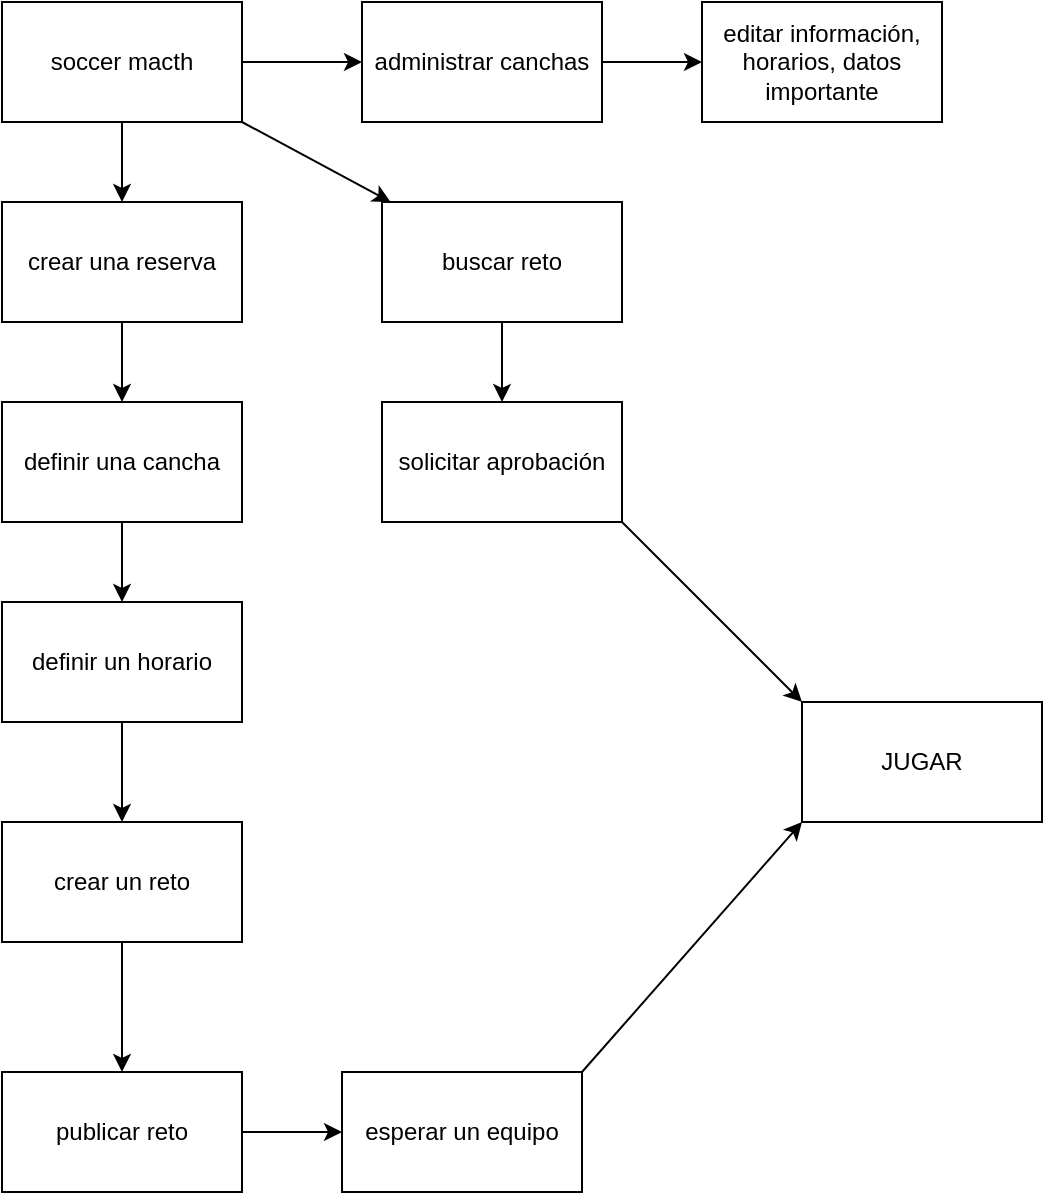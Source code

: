 <mxfile version="13.8.5" type="github">
  <diagram id="8cj-LIleG9wYIe3fzgSi" name="Page-1">
    <mxGraphModel dx="1422" dy="762" grid="1" gridSize="10" guides="1" tooltips="1" connect="1" arrows="1" fold="1" page="1" pageScale="1" pageWidth="827" pageHeight="1169" math="0" shadow="0">
      <root>
        <mxCell id="0" />
        <mxCell id="1" parent="0" />
        <mxCell id="NVVEnrGs9_rbamxWXhPe-9" value="" style="edgeStyle=orthogonalEdgeStyle;rounded=0;orthogonalLoop=1;jettySize=auto;html=1;" edge="1" parent="1" source="NVVEnrGs9_rbamxWXhPe-1" target="NVVEnrGs9_rbamxWXhPe-2">
          <mxGeometry relative="1" as="geometry" />
        </mxCell>
        <mxCell id="NVVEnrGs9_rbamxWXhPe-12" value="" style="edgeStyle=orthogonalEdgeStyle;rounded=0;orthogonalLoop=1;jettySize=auto;html=1;" edge="1" parent="1" source="NVVEnrGs9_rbamxWXhPe-1" target="NVVEnrGs9_rbamxWXhPe-3">
          <mxGeometry relative="1" as="geometry" />
        </mxCell>
        <mxCell id="NVVEnrGs9_rbamxWXhPe-1" value="soccer macth" style="rounded=0;whiteSpace=wrap;html=1;" vertex="1" parent="1">
          <mxGeometry x="50" y="20" width="120" height="60" as="geometry" />
        </mxCell>
        <mxCell id="NVVEnrGs9_rbamxWXhPe-10" value="" style="edgeStyle=orthogonalEdgeStyle;rounded=0;orthogonalLoop=1;jettySize=auto;html=1;" edge="1" parent="1" source="NVVEnrGs9_rbamxWXhPe-2" target="NVVEnrGs9_rbamxWXhPe-5">
          <mxGeometry relative="1" as="geometry" />
        </mxCell>
        <mxCell id="NVVEnrGs9_rbamxWXhPe-2" value="crear una reserva" style="rounded=0;whiteSpace=wrap;html=1;" vertex="1" parent="1">
          <mxGeometry x="50" y="120" width="120" height="60" as="geometry" />
        </mxCell>
        <mxCell id="NVVEnrGs9_rbamxWXhPe-13" value="" style="edgeStyle=orthogonalEdgeStyle;rounded=0;orthogonalLoop=1;jettySize=auto;html=1;" edge="1" parent="1" source="NVVEnrGs9_rbamxWXhPe-3" target="NVVEnrGs9_rbamxWXhPe-4">
          <mxGeometry relative="1" as="geometry" />
        </mxCell>
        <mxCell id="NVVEnrGs9_rbamxWXhPe-3" value="administrar canchas" style="rounded=0;whiteSpace=wrap;html=1;" vertex="1" parent="1">
          <mxGeometry x="230" y="20" width="120" height="60" as="geometry" />
        </mxCell>
        <mxCell id="NVVEnrGs9_rbamxWXhPe-4" value="editar información, horarios, datos importante" style="rounded=0;whiteSpace=wrap;html=1;" vertex="1" parent="1">
          <mxGeometry x="400" y="20" width="120" height="60" as="geometry" />
        </mxCell>
        <mxCell id="NVVEnrGs9_rbamxWXhPe-11" value="" style="edgeStyle=orthogonalEdgeStyle;rounded=0;orthogonalLoop=1;jettySize=auto;html=1;" edge="1" parent="1" source="NVVEnrGs9_rbamxWXhPe-5" target="NVVEnrGs9_rbamxWXhPe-7">
          <mxGeometry relative="1" as="geometry" />
        </mxCell>
        <mxCell id="NVVEnrGs9_rbamxWXhPe-5" value="definir una cancha" style="rounded=0;whiteSpace=wrap;html=1;" vertex="1" parent="1">
          <mxGeometry x="50" y="220" width="120" height="60" as="geometry" />
        </mxCell>
        <mxCell id="NVVEnrGs9_rbamxWXhPe-15" value="" style="edgeStyle=orthogonalEdgeStyle;rounded=0;orthogonalLoop=1;jettySize=auto;html=1;" edge="1" parent="1" source="NVVEnrGs9_rbamxWXhPe-7" target="NVVEnrGs9_rbamxWXhPe-14">
          <mxGeometry relative="1" as="geometry" />
        </mxCell>
        <mxCell id="NVVEnrGs9_rbamxWXhPe-7" value="definir un horario" style="rounded=0;whiteSpace=wrap;html=1;" vertex="1" parent="1">
          <mxGeometry x="50" y="320" width="120" height="60" as="geometry" />
        </mxCell>
        <mxCell id="NVVEnrGs9_rbamxWXhPe-19" value="" style="edgeStyle=orthogonalEdgeStyle;rounded=0;orthogonalLoop=1;jettySize=auto;html=1;" edge="1" parent="1" source="NVVEnrGs9_rbamxWXhPe-14" target="NVVEnrGs9_rbamxWXhPe-16">
          <mxGeometry relative="1" as="geometry" />
        </mxCell>
        <mxCell id="NVVEnrGs9_rbamxWXhPe-14" value="crear un reto" style="rounded=0;whiteSpace=wrap;html=1;" vertex="1" parent="1">
          <mxGeometry x="50" y="430" width="120" height="60" as="geometry" />
        </mxCell>
        <mxCell id="NVVEnrGs9_rbamxWXhPe-24" value="" style="edgeStyle=orthogonalEdgeStyle;rounded=0;orthogonalLoop=1;jettySize=auto;html=1;" edge="1" parent="1" source="NVVEnrGs9_rbamxWXhPe-16" target="NVVEnrGs9_rbamxWXhPe-23">
          <mxGeometry relative="1" as="geometry" />
        </mxCell>
        <mxCell id="NVVEnrGs9_rbamxWXhPe-16" value="publicar reto" style="rounded=0;whiteSpace=wrap;html=1;" vertex="1" parent="1">
          <mxGeometry x="50" y="555" width="120" height="60" as="geometry" />
        </mxCell>
        <mxCell id="NVVEnrGs9_rbamxWXhPe-28" value="" style="edgeStyle=orthogonalEdgeStyle;rounded=0;orthogonalLoop=1;jettySize=auto;html=1;" edge="1" parent="1" source="NVVEnrGs9_rbamxWXhPe-17" target="NVVEnrGs9_rbamxWXhPe-21">
          <mxGeometry relative="1" as="geometry" />
        </mxCell>
        <mxCell id="NVVEnrGs9_rbamxWXhPe-17" value="buscar reto" style="rounded=0;whiteSpace=wrap;html=1;" vertex="1" parent="1">
          <mxGeometry x="240" y="120" width="120" height="60" as="geometry" />
        </mxCell>
        <mxCell id="NVVEnrGs9_rbamxWXhPe-21" value="solicitar aprobación" style="rounded=0;whiteSpace=wrap;html=1;" vertex="1" parent="1">
          <mxGeometry x="240" y="220" width="120" height="60" as="geometry" />
        </mxCell>
        <mxCell id="NVVEnrGs9_rbamxWXhPe-22" value="&lt;span&gt;JUGAR&lt;/span&gt;" style="rounded=0;whiteSpace=wrap;html=1;" vertex="1" parent="1">
          <mxGeometry x="450" y="370" width="120" height="60" as="geometry" />
        </mxCell>
        <mxCell id="NVVEnrGs9_rbamxWXhPe-23" value="esperar un equipo" style="rounded=0;whiteSpace=wrap;html=1;" vertex="1" parent="1">
          <mxGeometry x="220" y="555" width="120" height="60" as="geometry" />
        </mxCell>
        <mxCell id="NVVEnrGs9_rbamxWXhPe-27" value="" style="endArrow=classic;html=1;exitX=1;exitY=1;exitDx=0;exitDy=0;" edge="1" parent="1" source="NVVEnrGs9_rbamxWXhPe-1" target="NVVEnrGs9_rbamxWXhPe-17">
          <mxGeometry width="50" height="50" relative="1" as="geometry">
            <mxPoint x="390" y="400" as="sourcePoint" />
            <mxPoint x="440" y="350" as="targetPoint" />
          </mxGeometry>
        </mxCell>
        <mxCell id="NVVEnrGs9_rbamxWXhPe-30" value="" style="endArrow=classic;html=1;exitX=1;exitY=0;exitDx=0;exitDy=0;entryX=0;entryY=1;entryDx=0;entryDy=0;" edge="1" parent="1" source="NVVEnrGs9_rbamxWXhPe-23" target="NVVEnrGs9_rbamxWXhPe-22">
          <mxGeometry width="50" height="50" relative="1" as="geometry">
            <mxPoint x="390" y="400" as="sourcePoint" />
            <mxPoint x="440" y="350" as="targetPoint" />
          </mxGeometry>
        </mxCell>
        <mxCell id="NVVEnrGs9_rbamxWXhPe-31" value="" style="endArrow=classic;html=1;exitX=1;exitY=1;exitDx=0;exitDy=0;entryX=0;entryY=0;entryDx=0;entryDy=0;" edge="1" parent="1" source="NVVEnrGs9_rbamxWXhPe-21" target="NVVEnrGs9_rbamxWXhPe-22">
          <mxGeometry width="50" height="50" relative="1" as="geometry">
            <mxPoint x="390" y="400" as="sourcePoint" />
            <mxPoint x="440" y="350" as="targetPoint" />
          </mxGeometry>
        </mxCell>
      </root>
    </mxGraphModel>
  </diagram>
</mxfile>
